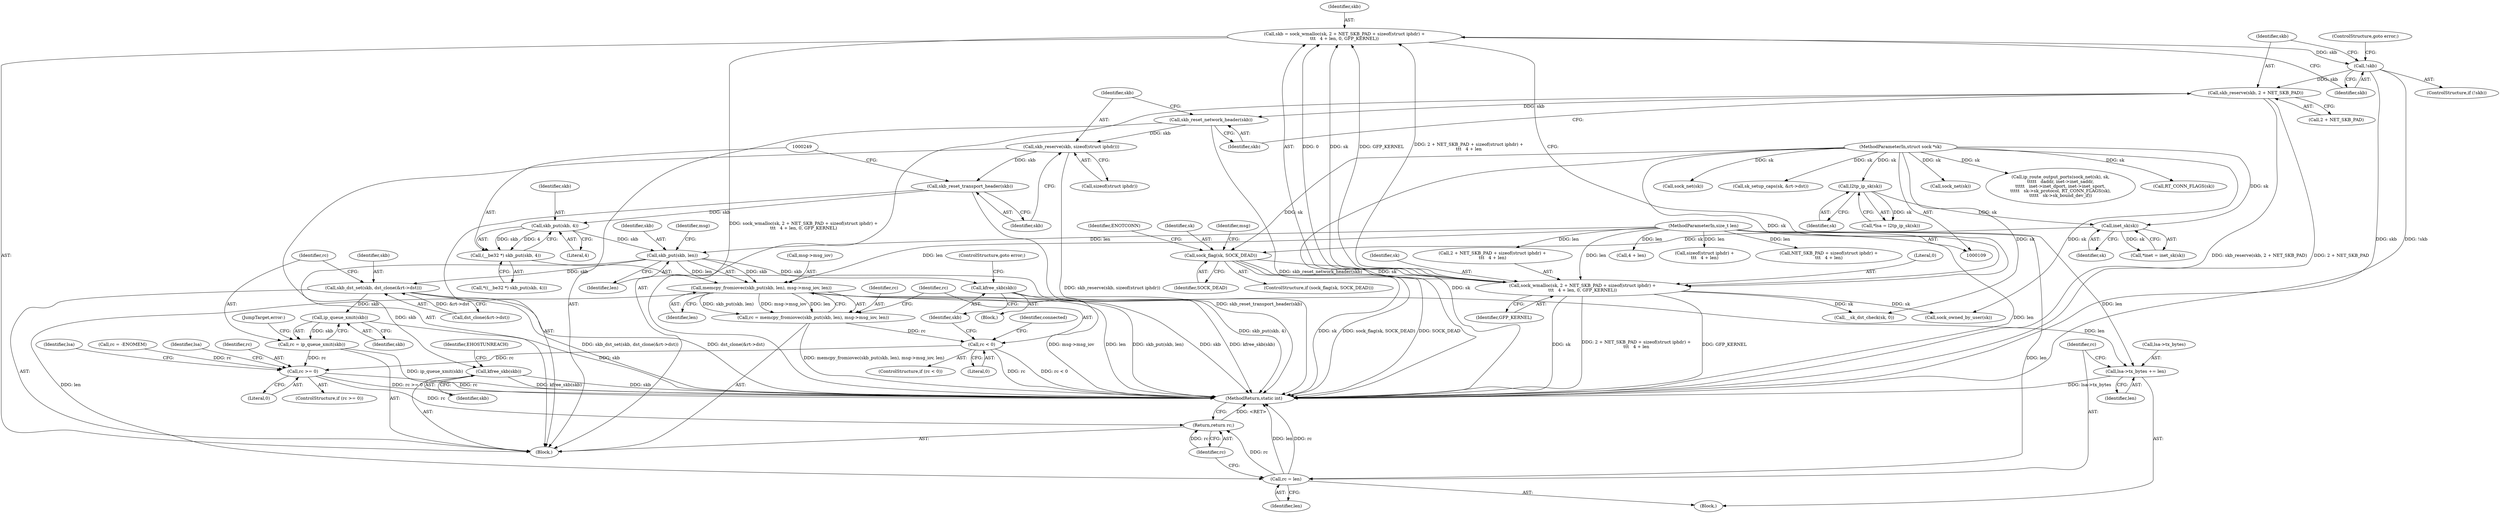 digraph "0_linux_f6d8bd051c391c1c0458a30b2a7abcd939329259_34@API" {
"1000213" [label="(Call,skb = sock_wmalloc(sk, 2 + NET_SKB_PAD + sizeof(struct iphdr) +\n\t\t\t   4 + len, 0, GFP_KERNEL))"];
"1000215" [label="(Call,sock_wmalloc(sk, 2 + NET_SKB_PAD + sizeof(struct iphdr) +\n\t\t\t   4 + len, 0, GFP_KERNEL))"];
"1000137" [label="(Call,sock_flag(sk, SOCK_DEAD))"];
"1000125" [label="(Call,inet_sk(sk))"];
"1000120" [label="(Call,l2tp_ip_sk(sk))"];
"1000111" [label="(MethodParameterIn,struct sock *sk)"];
"1000113" [label="(MethodParameterIn,size_t len)"];
"1000230" [label="(Call,!skb)"];
"1000233" [label="(Call,skb_reserve(skb, 2 + NET_SKB_PAD))"];
"1000238" [label="(Call,skb_reset_network_header(skb))"];
"1000240" [label="(Call,skb_reserve(skb, sizeof(struct iphdr)))"];
"1000244" [label="(Call,skb_reset_transport_header(skb))"];
"1000250" [label="(Call,skb_put(skb, 4))"];
"1000248" [label="(Call,(__be32 *) skb_put(skb, 4))"];
"1000257" [label="(Call,skb_put(skb, len))"];
"1000256" [label="(Call,memcpy_fromiovec(skb_put(skb, len), msg->msg_iov, len))"];
"1000254" [label="(Call,rc = memcpy_fromiovec(skb_put(skb, len), msg->msg_iov, len))"];
"1000265" [label="(Call,rc < 0)"];
"1000357" [label="(Call,rc >= 0)"];
"1000379" [label="(Return,return rc;)"];
"1000365" [label="(Call,lsa->tx_bytes += len)"];
"1000370" [label="(Call,rc = len)"];
"1000269" [label="(Call,kfree_skb(skb))"];
"1000344" [label="(Call,skb_dst_set(skb, dst_clone(&rt->dst)))"];
"1000353" [label="(Call,ip_queue_xmit(skb))"];
"1000351" [label="(Call,rc = ip_queue_xmit(skb))"];
"1000386" [label="(Call,kfree_skb(skb))"];
"1000251" [label="(Identifier,skb)"];
"1000258" [label="(Identifier,skb)"];
"1000136" [label="(ControlStructure,if (sock_flag(sk, SOCK_DEAD)))"];
"1000228" [label="(Identifier,GFP_KERNEL)"];
"1000139" [label="(Identifier,SOCK_DEAD)"];
"1000142" [label="(Identifier,ENOTCONN)"];
"1000213" [label="(Call,skb = sock_wmalloc(sk, 2 + NET_SKB_PAD + sizeof(struct iphdr) +\n\t\t\t   4 + len, 0, GFP_KERNEL))"];
"1000260" [label="(Call,msg->msg_iov)"];
"1000121" [label="(Identifier,sk)"];
"1000269" [label="(Call,kfree_skb(skb))"];
"1000224" [label="(Call,4 + len)"];
"1000114" [label="(Block,)"];
"1000263" [label="(Identifier,len)"];
"1000313" [label="(Call,sock_net(sk))"];
"1000266" [label="(Identifier,rc)"];
"1000250" [label="(Call,skb_put(skb, 4))"];
"1000380" [label="(Identifier,rc)"];
"1000356" [label="(ControlStructure,if (rc >= 0))"];
"1000221" [label="(Call,sizeof(struct iphdr) +\n\t\t\t   4 + len)"];
"1000209" [label="(Call,rc = -ENOMEM)"];
"1000229" [label="(ControlStructure,if (!skb))"];
"1000370" [label="(Call,rc = len)"];
"1000261" [label="(Identifier,msg)"];
"1000244" [label="(Call,skb_reset_transport_header(skb))"];
"1000252" [label="(Literal,4)"];
"1000363" [label="(Identifier,lsa)"];
"1000125" [label="(Call,inet_sk(sk))"];
"1000344" [label="(Call,skb_dst_set(skb, dst_clone(&rt->dst)))"];
"1000238" [label="(Call,skb_reset_network_header(skb))"];
"1000271" [label="(ControlStructure,goto error;)"];
"1000255" [label="(Identifier,rc)"];
"1000231" [label="(Identifier,skb)"];
"1000371" [label="(Identifier,rc)"];
"1000215" [label="(Call,sock_wmalloc(sk, 2 + NET_SKB_PAD + sizeof(struct iphdr) +\n\t\t\t   4 + len, 0, GFP_KERNEL))"];
"1000338" [label="(Call,sk_setup_caps(sk, &rt->dst))"];
"1000355" [label="(JumpTarget,error:)"];
"1000365" [label="(Call,lsa->tx_bytes += len)"];
"1000358" [label="(Identifier,rc)"];
"1000386" [label="(Call,kfree_skb(skb))"];
"1000245" [label="(Identifier,skb)"];
"1000247" [label="(Call,*((__be32 *) skb_put(skb, 4)))"];
"1000293" [label="(Call,sock_owned_by_user(sk))"];
"1000379" [label="(Return,return rc;)"];
"1000219" [label="(Call,NET_SKB_PAD + sizeof(struct iphdr) +\n\t\t\t   4 + len)"];
"1000111" [label="(MethodParameterIn,struct sock *sk)"];
"1000264" [label="(ControlStructure,if (rc < 0))"];
"1000227" [label="(Literal,0)"];
"1000383" [label="(Call,sock_net(sk))"];
"1000137" [label="(Call,sock_flag(sk, SOCK_DEAD))"];
"1000360" [label="(Block,)"];
"1000387" [label="(Identifier,skb)"];
"1000270" [label="(Identifier,skb)"];
"1000353" [label="(Call,ip_queue_xmit(skb))"];
"1000113" [label="(MethodParameterIn,size_t len)"];
"1000390" [label="(Identifier,EHOSTUNREACH)"];
"1000265" [label="(Call,rc < 0)"];
"1000138" [label="(Identifier,sk)"];
"1000278" [label="(Call,__sk_dst_check(sk, 0))"];
"1000230" [label="(Call,!skb)"];
"1000352" [label="(Identifier,rc)"];
"1000256" [label="(Call,memcpy_fromiovec(skb_put(skb, len), msg->msg_iov, len))"];
"1000118" [label="(Call,*lsa = l2tp_ip_sk(sk))"];
"1000351" [label="(Call,rc = ip_queue_xmit(skb))"];
"1000242" [label="(Call,sizeof(struct iphdr))"];
"1000357" [label="(Call,rc >= 0)"];
"1000235" [label="(Call,2 + NET_SKB_PAD)"];
"1000359" [label="(Literal,0)"];
"1000234" [label="(Identifier,skb)"];
"1000345" [label="(Identifier,skb)"];
"1000120" [label="(Call,l2tp_ip_sk(sk))"];
"1000232" [label="(ControlStructure,goto error;)"];
"1000126" [label="(Identifier,sk)"];
"1000354" [label="(Identifier,skb)"];
"1000233" [label="(Call,skb_reserve(skb, 2 + NET_SKB_PAD))"];
"1000267" [label="(Literal,0)"];
"1000273" [label="(Identifier,connected)"];
"1000216" [label="(Identifier,sk)"];
"1000312" [label="(Call,ip_route_output_ports(sock_net(sk), sk,\n\t\t\t\t\t   daddr, inet->inet_saddr,\n\t\t\t\t\t   inet->inet_dport, inet->inet_sport,\n\t\t\t\t\t   sk->sk_protocol, RT_CONN_FLAGS(sk),\n\t\t\t\t\t   sk->sk_bound_dev_if))"];
"1000369" [label="(Identifier,len)"];
"1000366" [label="(Call,lsa->tx_bytes)"];
"1000145" [label="(Identifier,msg)"];
"1000240" [label="(Call,skb_reserve(skb, sizeof(struct iphdr)))"];
"1000217" [label="(Call,2 + NET_SKB_PAD + sizeof(struct iphdr) +\n\t\t\t   4 + len)"];
"1000268" [label="(Block,)"];
"1000346" [label="(Call,dst_clone(&rt->dst))"];
"1000257" [label="(Call,skb_put(skb, len))"];
"1000372" [label="(Identifier,len)"];
"1000329" [label="(Call,RT_CONN_FLAGS(sk))"];
"1000259" [label="(Identifier,len)"];
"1000254" [label="(Call,rc = memcpy_fromiovec(skb_put(skb, len), msg->msg_iov, len))"];
"1000241" [label="(Identifier,skb)"];
"1000391" [label="(MethodReturn,static int)"];
"1000214" [label="(Identifier,skb)"];
"1000239" [label="(Identifier,skb)"];
"1000377" [label="(Identifier,lsa)"];
"1000123" [label="(Call,*inet = inet_sk(sk))"];
"1000248" [label="(Call,(__be32 *) skb_put(skb, 4))"];
"1000213" -> "1000114"  [label="AST: "];
"1000213" -> "1000215"  [label="CFG: "];
"1000214" -> "1000213"  [label="AST: "];
"1000215" -> "1000213"  [label="AST: "];
"1000231" -> "1000213"  [label="CFG: "];
"1000213" -> "1000391"  [label="DDG: sock_wmalloc(sk, 2 + NET_SKB_PAD + sizeof(struct iphdr) +\n\t\t\t   4 + len, 0, GFP_KERNEL)"];
"1000215" -> "1000213"  [label="DDG: sk"];
"1000215" -> "1000213"  [label="DDG: 2 + NET_SKB_PAD + sizeof(struct iphdr) +\n\t\t\t   4 + len"];
"1000215" -> "1000213"  [label="DDG: 0"];
"1000215" -> "1000213"  [label="DDG: GFP_KERNEL"];
"1000213" -> "1000230"  [label="DDG: skb"];
"1000215" -> "1000228"  [label="CFG: "];
"1000216" -> "1000215"  [label="AST: "];
"1000217" -> "1000215"  [label="AST: "];
"1000227" -> "1000215"  [label="AST: "];
"1000228" -> "1000215"  [label="AST: "];
"1000215" -> "1000391"  [label="DDG: sk"];
"1000215" -> "1000391"  [label="DDG: 2 + NET_SKB_PAD + sizeof(struct iphdr) +\n\t\t\t   4 + len"];
"1000215" -> "1000391"  [label="DDG: GFP_KERNEL"];
"1000137" -> "1000215"  [label="DDG: sk"];
"1000111" -> "1000215"  [label="DDG: sk"];
"1000113" -> "1000215"  [label="DDG: len"];
"1000215" -> "1000278"  [label="DDG: sk"];
"1000215" -> "1000293"  [label="DDG: sk"];
"1000137" -> "1000136"  [label="AST: "];
"1000137" -> "1000139"  [label="CFG: "];
"1000138" -> "1000137"  [label="AST: "];
"1000139" -> "1000137"  [label="AST: "];
"1000142" -> "1000137"  [label="CFG: "];
"1000145" -> "1000137"  [label="CFG: "];
"1000137" -> "1000391"  [label="DDG: SOCK_DEAD"];
"1000137" -> "1000391"  [label="DDG: sk"];
"1000137" -> "1000391"  [label="DDG: sock_flag(sk, SOCK_DEAD)"];
"1000125" -> "1000137"  [label="DDG: sk"];
"1000111" -> "1000137"  [label="DDG: sk"];
"1000125" -> "1000123"  [label="AST: "];
"1000125" -> "1000126"  [label="CFG: "];
"1000126" -> "1000125"  [label="AST: "];
"1000123" -> "1000125"  [label="CFG: "];
"1000125" -> "1000123"  [label="DDG: sk"];
"1000120" -> "1000125"  [label="DDG: sk"];
"1000111" -> "1000125"  [label="DDG: sk"];
"1000120" -> "1000118"  [label="AST: "];
"1000120" -> "1000121"  [label="CFG: "];
"1000121" -> "1000120"  [label="AST: "];
"1000118" -> "1000120"  [label="CFG: "];
"1000120" -> "1000118"  [label="DDG: sk"];
"1000111" -> "1000120"  [label="DDG: sk"];
"1000111" -> "1000109"  [label="AST: "];
"1000111" -> "1000391"  [label="DDG: sk"];
"1000111" -> "1000278"  [label="DDG: sk"];
"1000111" -> "1000293"  [label="DDG: sk"];
"1000111" -> "1000313"  [label="DDG: sk"];
"1000111" -> "1000312"  [label="DDG: sk"];
"1000111" -> "1000329"  [label="DDG: sk"];
"1000111" -> "1000338"  [label="DDG: sk"];
"1000111" -> "1000383"  [label="DDG: sk"];
"1000113" -> "1000109"  [label="AST: "];
"1000113" -> "1000391"  [label="DDG: len"];
"1000113" -> "1000217"  [label="DDG: len"];
"1000113" -> "1000219"  [label="DDG: len"];
"1000113" -> "1000221"  [label="DDG: len"];
"1000113" -> "1000224"  [label="DDG: len"];
"1000113" -> "1000257"  [label="DDG: len"];
"1000113" -> "1000256"  [label="DDG: len"];
"1000113" -> "1000365"  [label="DDG: len"];
"1000113" -> "1000370"  [label="DDG: len"];
"1000230" -> "1000229"  [label="AST: "];
"1000230" -> "1000231"  [label="CFG: "];
"1000231" -> "1000230"  [label="AST: "];
"1000232" -> "1000230"  [label="CFG: "];
"1000234" -> "1000230"  [label="CFG: "];
"1000230" -> "1000391"  [label="DDG: skb"];
"1000230" -> "1000391"  [label="DDG: !skb"];
"1000230" -> "1000233"  [label="DDG: skb"];
"1000233" -> "1000114"  [label="AST: "];
"1000233" -> "1000235"  [label="CFG: "];
"1000234" -> "1000233"  [label="AST: "];
"1000235" -> "1000233"  [label="AST: "];
"1000239" -> "1000233"  [label="CFG: "];
"1000233" -> "1000391"  [label="DDG: skb_reserve(skb, 2 + NET_SKB_PAD)"];
"1000233" -> "1000391"  [label="DDG: 2 + NET_SKB_PAD"];
"1000233" -> "1000238"  [label="DDG: skb"];
"1000238" -> "1000114"  [label="AST: "];
"1000238" -> "1000239"  [label="CFG: "];
"1000239" -> "1000238"  [label="AST: "];
"1000241" -> "1000238"  [label="CFG: "];
"1000238" -> "1000391"  [label="DDG: skb_reset_network_header(skb)"];
"1000238" -> "1000240"  [label="DDG: skb"];
"1000240" -> "1000114"  [label="AST: "];
"1000240" -> "1000242"  [label="CFG: "];
"1000241" -> "1000240"  [label="AST: "];
"1000242" -> "1000240"  [label="AST: "];
"1000245" -> "1000240"  [label="CFG: "];
"1000240" -> "1000391"  [label="DDG: skb_reserve(skb, sizeof(struct iphdr))"];
"1000240" -> "1000244"  [label="DDG: skb"];
"1000244" -> "1000114"  [label="AST: "];
"1000244" -> "1000245"  [label="CFG: "];
"1000245" -> "1000244"  [label="AST: "];
"1000249" -> "1000244"  [label="CFG: "];
"1000244" -> "1000391"  [label="DDG: skb_reset_transport_header(skb)"];
"1000244" -> "1000250"  [label="DDG: skb"];
"1000250" -> "1000248"  [label="AST: "];
"1000250" -> "1000252"  [label="CFG: "];
"1000251" -> "1000250"  [label="AST: "];
"1000252" -> "1000250"  [label="AST: "];
"1000248" -> "1000250"  [label="CFG: "];
"1000250" -> "1000248"  [label="DDG: skb"];
"1000250" -> "1000248"  [label="DDG: 4"];
"1000250" -> "1000257"  [label="DDG: skb"];
"1000248" -> "1000247"  [label="AST: "];
"1000249" -> "1000248"  [label="AST: "];
"1000247" -> "1000248"  [label="CFG: "];
"1000248" -> "1000391"  [label="DDG: skb_put(skb, 4)"];
"1000257" -> "1000256"  [label="AST: "];
"1000257" -> "1000259"  [label="CFG: "];
"1000258" -> "1000257"  [label="AST: "];
"1000259" -> "1000257"  [label="AST: "];
"1000261" -> "1000257"  [label="CFG: "];
"1000257" -> "1000256"  [label="DDG: skb"];
"1000257" -> "1000256"  [label="DDG: len"];
"1000257" -> "1000269"  [label="DDG: skb"];
"1000257" -> "1000344"  [label="DDG: skb"];
"1000257" -> "1000386"  [label="DDG: skb"];
"1000256" -> "1000254"  [label="AST: "];
"1000256" -> "1000263"  [label="CFG: "];
"1000260" -> "1000256"  [label="AST: "];
"1000263" -> "1000256"  [label="AST: "];
"1000254" -> "1000256"  [label="CFG: "];
"1000256" -> "1000391"  [label="DDG: msg->msg_iov"];
"1000256" -> "1000391"  [label="DDG: len"];
"1000256" -> "1000391"  [label="DDG: skb_put(skb, len)"];
"1000256" -> "1000254"  [label="DDG: skb_put(skb, len)"];
"1000256" -> "1000254"  [label="DDG: msg->msg_iov"];
"1000256" -> "1000254"  [label="DDG: len"];
"1000256" -> "1000365"  [label="DDG: len"];
"1000256" -> "1000370"  [label="DDG: len"];
"1000254" -> "1000114"  [label="AST: "];
"1000255" -> "1000254"  [label="AST: "];
"1000266" -> "1000254"  [label="CFG: "];
"1000254" -> "1000391"  [label="DDG: memcpy_fromiovec(skb_put(skb, len), msg->msg_iov, len)"];
"1000254" -> "1000265"  [label="DDG: rc"];
"1000265" -> "1000264"  [label="AST: "];
"1000265" -> "1000267"  [label="CFG: "];
"1000266" -> "1000265"  [label="AST: "];
"1000267" -> "1000265"  [label="AST: "];
"1000270" -> "1000265"  [label="CFG: "];
"1000273" -> "1000265"  [label="CFG: "];
"1000265" -> "1000391"  [label="DDG: rc < 0"];
"1000265" -> "1000391"  [label="DDG: rc"];
"1000265" -> "1000357"  [label="DDG: rc"];
"1000357" -> "1000356"  [label="AST: "];
"1000357" -> "1000359"  [label="CFG: "];
"1000358" -> "1000357"  [label="AST: "];
"1000359" -> "1000357"  [label="AST: "];
"1000363" -> "1000357"  [label="CFG: "];
"1000377" -> "1000357"  [label="CFG: "];
"1000357" -> "1000391"  [label="DDG: rc >= 0"];
"1000357" -> "1000391"  [label="DDG: rc"];
"1000209" -> "1000357"  [label="DDG: rc"];
"1000351" -> "1000357"  [label="DDG: rc"];
"1000357" -> "1000379"  [label="DDG: rc"];
"1000379" -> "1000114"  [label="AST: "];
"1000379" -> "1000380"  [label="CFG: "];
"1000380" -> "1000379"  [label="AST: "];
"1000391" -> "1000379"  [label="CFG: "];
"1000379" -> "1000391"  [label="DDG: <RET>"];
"1000380" -> "1000379"  [label="DDG: rc"];
"1000370" -> "1000379"  [label="DDG: rc"];
"1000365" -> "1000360"  [label="AST: "];
"1000365" -> "1000369"  [label="CFG: "];
"1000366" -> "1000365"  [label="AST: "];
"1000369" -> "1000365"  [label="AST: "];
"1000371" -> "1000365"  [label="CFG: "];
"1000365" -> "1000391"  [label="DDG: lsa->tx_bytes"];
"1000370" -> "1000360"  [label="AST: "];
"1000370" -> "1000372"  [label="CFG: "];
"1000371" -> "1000370"  [label="AST: "];
"1000372" -> "1000370"  [label="AST: "];
"1000380" -> "1000370"  [label="CFG: "];
"1000370" -> "1000391"  [label="DDG: len"];
"1000370" -> "1000391"  [label="DDG: rc"];
"1000269" -> "1000268"  [label="AST: "];
"1000269" -> "1000270"  [label="CFG: "];
"1000270" -> "1000269"  [label="AST: "];
"1000271" -> "1000269"  [label="CFG: "];
"1000269" -> "1000391"  [label="DDG: kfree_skb(skb)"];
"1000269" -> "1000391"  [label="DDG: skb"];
"1000344" -> "1000114"  [label="AST: "];
"1000344" -> "1000346"  [label="CFG: "];
"1000345" -> "1000344"  [label="AST: "];
"1000346" -> "1000344"  [label="AST: "];
"1000352" -> "1000344"  [label="CFG: "];
"1000344" -> "1000391"  [label="DDG: skb_dst_set(skb, dst_clone(&rt->dst))"];
"1000344" -> "1000391"  [label="DDG: dst_clone(&rt->dst)"];
"1000346" -> "1000344"  [label="DDG: &rt->dst"];
"1000344" -> "1000353"  [label="DDG: skb"];
"1000353" -> "1000351"  [label="AST: "];
"1000353" -> "1000354"  [label="CFG: "];
"1000354" -> "1000353"  [label="AST: "];
"1000351" -> "1000353"  [label="CFG: "];
"1000353" -> "1000391"  [label="DDG: skb"];
"1000353" -> "1000351"  [label="DDG: skb"];
"1000351" -> "1000114"  [label="AST: "];
"1000352" -> "1000351"  [label="AST: "];
"1000355" -> "1000351"  [label="CFG: "];
"1000351" -> "1000391"  [label="DDG: ip_queue_xmit(skb)"];
"1000386" -> "1000114"  [label="AST: "];
"1000386" -> "1000387"  [label="CFG: "];
"1000387" -> "1000386"  [label="AST: "];
"1000390" -> "1000386"  [label="CFG: "];
"1000386" -> "1000391"  [label="DDG: skb"];
"1000386" -> "1000391"  [label="DDG: kfree_skb(skb)"];
}
